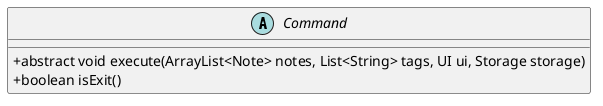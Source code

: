 @startuml CommandClass
skinparam classAttributeIconSize 0

abstract class Command {
    + abstract void execute(ArrayList<Note> notes, List<String> tags, UI ui, Storage storage) 
    + boolean isExit()
}

@enduml